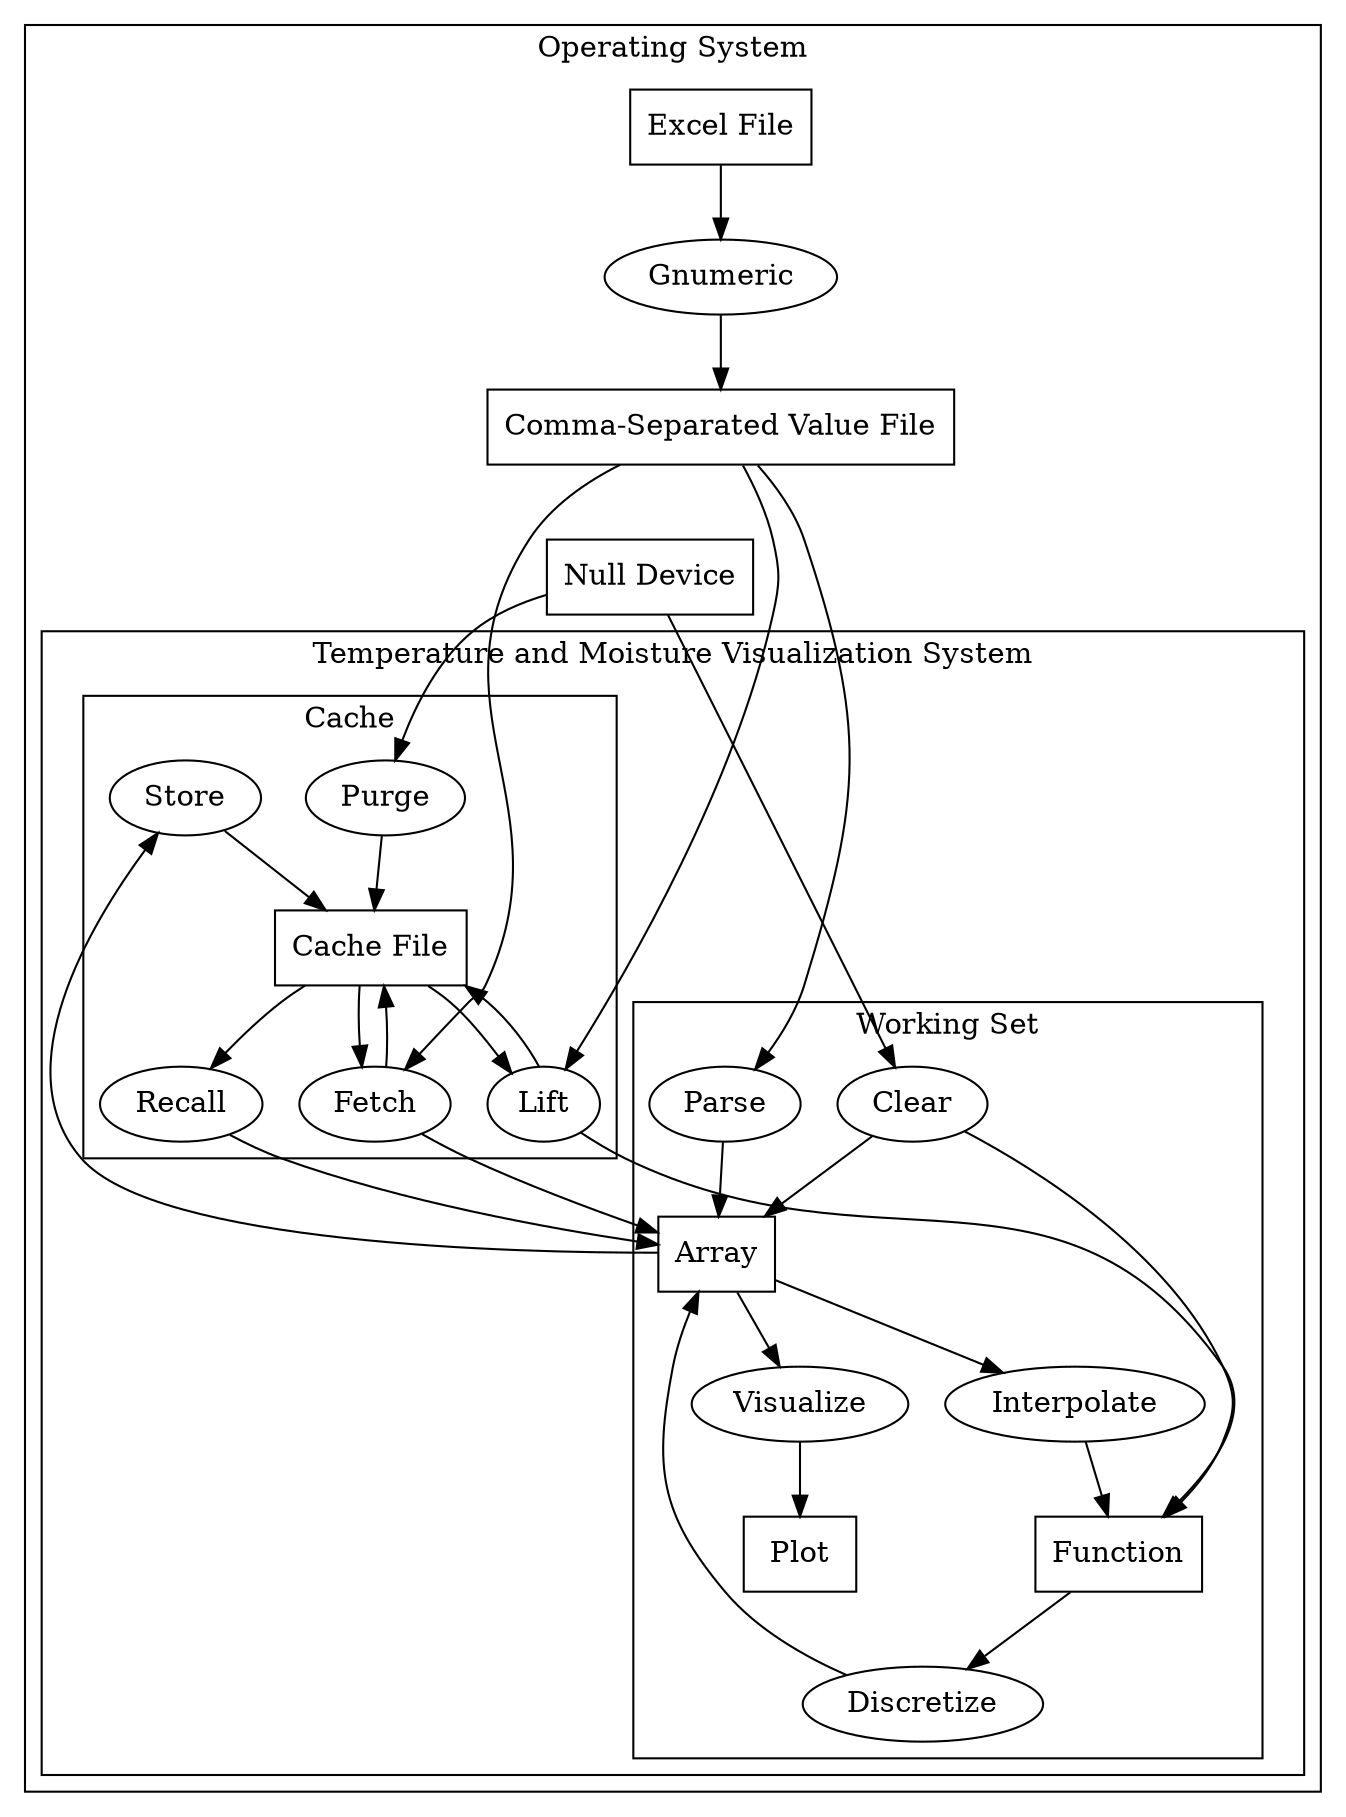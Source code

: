 digraph {
  subgraph cluster_cace {
    label = "Operating System"

    node [shape = box]
    null [label = "Null Device"]
    xls [label = "Excel File"]
    csv [label = "Comma-Separated Value File"]

    node [shape = oval]
    gnumeric [label = "Gnumeric"]

    subgraph cluster_tmvs {
      label = "Temperature and Moisture Visualization System"

      subgraph cluster_ws {
        label = "Working Set"

        node [shape = box]
        array [label = "Array"]
        function [label = "Function"]
        plot [label = "Plot"]

        node [shape = oval]
        parse [label = "Parse"]
        interpolate [label = "Interpolate"]
        discretize [label = "Discretize"]
        visualize [label = "Visualize"]
        clear [label = "Clear"]
      }

      subgraph cluster_cache {
        label = "Cache"

        node [shape = box]
        cache [label = "Cache File"]

        node [shape = oval]
        fetch [label = "Fetch"]
        lift [label = "Lift"]
        store [label = "Store"]
        recall [label = "Recall"]
        purge [label = "Purge"]
      }
    }
  }

  xls -> gnumeric -> csv
  csv -> parse -> array
  array -> interpolate -> function
  function -> discretize -> array
  array -> visualize -> plot
  null -> clear
  clear -> array
  clear -> function
  csv -> fetch -> array
  cache -> fetch -> cache
  csv -> lift -> function
  cache -> lift -> cache
  array -> store -> cache
  cache -> recall -> array
  null -> purge -> cache

  csv -> null [style = invis]
}
